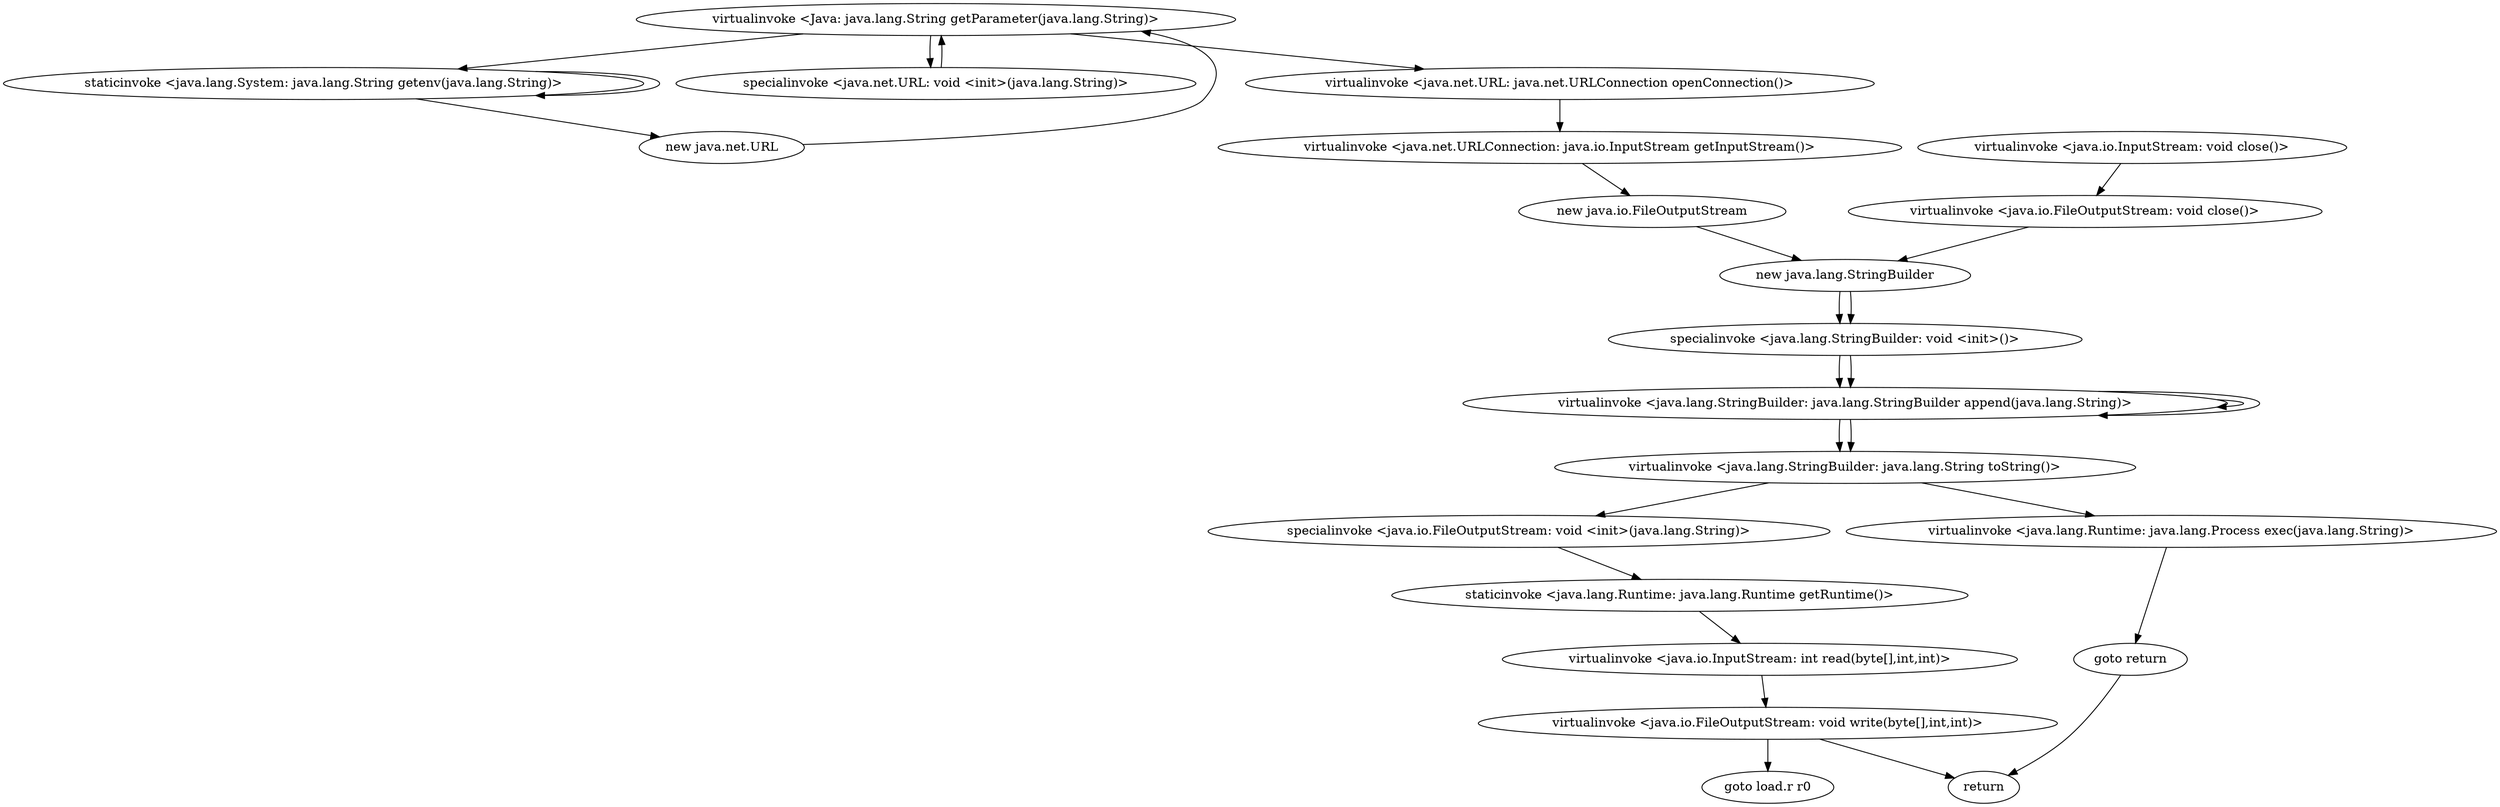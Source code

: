 digraph "" {
"virtualinvoke <Java: java.lang.String getParameter(java.lang.String)>";
 "virtualinvoke <Java: java.lang.String getParameter(java.lang.String)>"->"staticinvoke <java.lang.System: java.lang.String getenv(java.lang.String)>";
 "staticinvoke <java.lang.System: java.lang.String getenv(java.lang.String)>"->"staticinvoke <java.lang.System: java.lang.String getenv(java.lang.String)>";
 "staticinvoke <java.lang.System: java.lang.String getenv(java.lang.String)>"->"new java.net.URL";
 "new java.net.URL"->"virtualinvoke <Java: java.lang.String getParameter(java.lang.String)>";
 "virtualinvoke <Java: java.lang.String getParameter(java.lang.String)>"->"specialinvoke <java.net.URL: void <init>(java.lang.String)>";
 "specialinvoke <java.net.URL: void <init>(java.lang.String)>"->"virtualinvoke <Java: java.lang.String getParameter(java.lang.String)>";
 "virtualinvoke <Java: java.lang.String getParameter(java.lang.String)>"->"virtualinvoke <java.net.URL: java.net.URLConnection openConnection()>";
 "virtualinvoke <java.net.URL: java.net.URLConnection openConnection()>"->"virtualinvoke <java.net.URLConnection: java.io.InputStream getInputStream()>";
 "virtualinvoke <java.net.URLConnection: java.io.InputStream getInputStream()>"->"new java.io.FileOutputStream";
 "new java.io.FileOutputStream"->"new java.lang.StringBuilder";
 "new java.lang.StringBuilder"->"specialinvoke <java.lang.StringBuilder: void <init>()>";
 "specialinvoke <java.lang.StringBuilder: void <init>()>"->"virtualinvoke <java.lang.StringBuilder: java.lang.StringBuilder append(java.lang.String)>";
 "virtualinvoke <java.lang.StringBuilder: java.lang.StringBuilder append(java.lang.String)>"->"virtualinvoke <java.lang.StringBuilder: java.lang.StringBuilder append(java.lang.String)>";
 "virtualinvoke <java.lang.StringBuilder: java.lang.StringBuilder append(java.lang.String)>"->"virtualinvoke <java.lang.StringBuilder: java.lang.String toString()>";
 "virtualinvoke <java.lang.StringBuilder: java.lang.String toString()>"->"specialinvoke <java.io.FileOutputStream: void <init>(java.lang.String)>";
 "specialinvoke <java.io.FileOutputStream: void <init>(java.lang.String)>"->"staticinvoke <java.lang.Runtime: java.lang.Runtime getRuntime()>";
 "staticinvoke <java.lang.Runtime: java.lang.Runtime getRuntime()>"->"virtualinvoke <java.io.InputStream: int read(byte[],int,int)>";
 "virtualinvoke <java.io.InputStream: int read(byte[],int,int)>"->"virtualinvoke <java.io.FileOutputStream: void write(byte[],int,int)>";
 "virtualinvoke <java.io.FileOutputStream: void write(byte[],int,int)>"->"goto load.r r0";
 "virtualinvoke <java.io.FileOutputStream: void write(byte[],int,int)>"->"return";
"virtualinvoke <java.io.InputStream: void close()>";
 "virtualinvoke <java.io.InputStream: void close()>"->"virtualinvoke <java.io.FileOutputStream: void close()>";
 "virtualinvoke <java.io.FileOutputStream: void close()>"->"new java.lang.StringBuilder";
 "new java.lang.StringBuilder"->"specialinvoke <java.lang.StringBuilder: void <init>()>";
 "specialinvoke <java.lang.StringBuilder: void <init>()>"->"virtualinvoke <java.lang.StringBuilder: java.lang.StringBuilder append(java.lang.String)>";
 "virtualinvoke <java.lang.StringBuilder: java.lang.StringBuilder append(java.lang.String)>"->"virtualinvoke <java.lang.StringBuilder: java.lang.StringBuilder append(java.lang.String)>";
 "virtualinvoke <java.lang.StringBuilder: java.lang.StringBuilder append(java.lang.String)>"->"virtualinvoke <java.lang.StringBuilder: java.lang.String toString()>";
 "virtualinvoke <java.lang.StringBuilder: java.lang.String toString()>"->"virtualinvoke <java.lang.Runtime: java.lang.Process exec(java.lang.String)>";
 "virtualinvoke <java.lang.Runtime: java.lang.Process exec(java.lang.String)>"->"goto return";
 "goto return"->"return";
}
